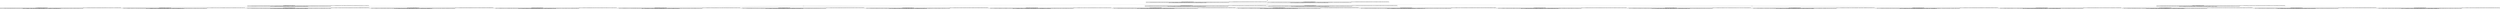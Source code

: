 digraph G{
graph [compound=true, labelloc="b"];
Nodo6517567431771[shape=record label=<<table cellspacing="0" border="0" cellborder="1"><tr><td colspan="2">Dpi: 0988d5bc9ffe9ecdcf32f2e5c92524fc4254e05513c7c30a67a5eeb08ee7999c</td><td colspan="2">Nombre: 67414141414142676b45336f435a686a33453648457a61557470415a634f7152466a6e68614c4c6d42795f376d59344b50354345524e2d79753241526d4f584d35597964354d6b41366f414b544579495f78374b63714734714b44457a67656631773d3d </td></tr><tr><td>Correo: 67414141414142676b45336f4b44646a61335f68684972386c425f794e6d435a754b3964364a4e62755445585a6e584668334c43596b6f2d345f6137415252766d68444d7031476d784335506536585f373859526853546e39526567766678595854487466695453786b496a78304231764d412d74316f3d</td><td>Password: 67414141414142676b45336f773458676b624d38624e72434376594434684e734c553568744e357851334c376257385f626f5678496f4d6a2d6c45547a6641333839777364576d53495042562d664a6e463331626f4947304b6568704a7a744a46773d3d</td></tr><tr><td colspan="2">Cuenta: 67414141414142676b45336f3557576f42574675523778365054344c4a6252427968556c69615454644e7a495a394f2d364d4474333273536255794a637a3163483668394248475a3676523252502d75465272576d6267456833596143534b544a773d3d</td></tr></table>
	        >];
	        Xi->Nodo6517567431771[color=grey arrowhead=none];Xi->X0;Nodo3258135532212[shape=record label=<<table cellspacing="0" border="0" cellborder="1"><tr><td colspan="2">Dpi: a2c8cd460b10d25862cdb084b04aa4f73220c89ea4b272f791906e0270c8e2da</td><td colspan="2">Nombre: 67414141414142676b45336f4d4e6572554b7a314e59352d4c4a6a4a6e6d34794a303848365a7474764d54425456654336634665393072375f4954683163765a6c66715176515f6a574a314544626b6e584863365a536f625552354336716a7664673d3d </td></tr><tr><td>Correo: 67414141414142676b45336f32325062546b4d7730323370376251524b3864495139613474706f7849734b735744435a416d794c6773772d565231453253477652325f69765142474e37776f4a354d4f6c517a39476976563736616a496c38455554434648396c576b2d416f76516c4b647933484e6c593d</td><td>Password: 67414141414142676b45336f4275666c554350345f567a6866565074326b3651365f7554356f5a6e6b6b6e4b3058732d6c783976467a4347615a5f435a3247616e614179506450656543715453306f6933565f67643856553833616d6e61317a69673d3d</td></tr><tr><td colspan="2">Cuenta: 67414141414142676b45336f6d5646586a6171784d733870684859364e765f5a6d373930715f542d45756b39524a436d646b556f305a68732d545371772d313456335853473555696e724844634539726a4f4557586c3769347633416479453074413d3d</td></tr></table>
	        >];
	        Xi->Nodo3258135532212[color=grey arrowhead=none];Xi->X1;Nodo2437499939748[shape=record label=<<table cellspacing="0" border="0" cellborder="1"><tr><td colspan="2">Dpi: c4f494a6278fde8c5e9a0f6312d025eac17c951f682daf4266be04628b7762a0</td><td colspan="2">Nombre: 67414141414142676b45336f7345515f4d7a476944475f626d793575752d635a474a5a4f704c446b65736b7664494578434569777243477867617044435751695f4e49384b32774d56566d31526c7045544b355847786272504e43797a5a4b4f553779323865797a38556f35326248745f4a74684833733d </td></tr><tr><td>Correo: 67414141414142676b45336f33445a494b6d37325454397956426a644f544b3472793863642d64727834536b6d36755835573771574b724e614379566e5271792d7658423376794a48613439466e612d63784b61536f736c444845594e3778685f737849704f38354737653937556675384831657955453d</td><td>Password: 67414141414142676b45336f6f4e735664764e7858787431644d446a38644f5a4b49466f6763734b6f454c6233786d696468476e64707771493676486d305361517374533733485a3554556334386c702d4d5a4154715a596169392d4134487437513d3d</td></tr><tr><td colspan="2">Cuenta: 67414141414142676b45336f685469455276696b3645615831337a565a364f31477a584175474c504c4a4b704a6f6b7232525f73627a2d67754a7743783874756a777837456b44326a594a52674d7846484e69364c2d626335694a523231315877413d3d</td></tr></table>
	        >];
	        Xi->Nodo2437499939748[color=grey arrowhead=none];Xi->X2;Nodo7654288817219[shape=record label=<<table cellspacing="0" border="0" cellborder="1"><tr><td colspan="2">Dpi: bb2f5b0c277e102ed626f87aa48f463322fe4abcefae70e877eb3546952af586</td><td colspan="2">Nombre: 67414141414142676b45336f78657a656e54384c513377357756646a4657457a78644d3136487047475a656775354f6b333542626e484b434631525976426a46545247646446734554363863535f5f4144626d73416e4c67775768337a4848525359645959644e614c45554476506e5074636e4f5248453d </td></tr><tr><td>Correo: 67414141414142676b45336f6c624362496e59546a634d476e6945643071566c3542664e2d7463584f73654e4e4e5267666774776268475f7262324f695753694f6248375048756d7969484f726e635577344636657139776b51566a544b4255715f6c6d5f6e4773774a575a4359503867536a456246733d</td><td>Password: 67414141414142676b45336f6f7757693353383464684d624c535f4e4b567751496e41516b66744a55494732726f375a766435516e33716455314a4f5535442d4f3169693849667a36567a715a64556f52486e612d4b534f714b4d4e75526d7a76413d3d</td></tr><tr><td colspan="2">Cuenta: 67414141414142676b45336f684c6966744755525471376856544d515070536634357755685a5f537072523774456155443943387535516f38557053454138326945587a536f4e3368747273596b564563573744417143535a4b67427579386c66513d3d</td></tr></table>
	        >];
	        Xi->Nodo7654288817219[color=grey arrowhead=none];Nodo6934547953762[shape=record label=<<table cellspacing="0" border="0" cellborder="1"><tr><td colspan="2">Dpi: 71c7b13fac4d6f36b6a53d43066aa6d1ebc3be8daeb843819b5263ad4c8381fd</td><td colspan="2">Nombre: 67414141414142676b45336f7a38465f4d41305562596c4d68525a644f554e6744376a6b3766386b62666e48692d784c326a36754d66485753555847584b426847444d3051486e524d537a474f594c774b414138324d6b59766a59667155484e39673d3d </td></tr><tr><td>Correo: 67414141414142676b45336f62775f7a32394f425f6e5764565a634f4a4a554d65676c5a554a723934514a436f7250667a79303254744e706c584264485535584f6a32794a3842594c686b567047787576354f38324470337a536c574c4332746f7a4579456d4b5f6e6e3932564c37764d664e754556383d</td><td>Password: 67414141414142676b45336f5a67416931355a77396f61536363696c552d32643458307533533769352d337946477a4c6a3345476f6e3136785f4d45314f37476e4f346259646165716734393255356b4c7632766466516e5549347470637a6770673d3d</td></tr><tr><td colspan="2">Cuenta: 67414141414142676b45336f347852477a37763459354744554163644232454953637376424c4742544f38547237336268397434665a62477a3171424b6a7151444a4d2d5a4f6a6c782d5f797257474b4a376c6d53494e7445555057387a556c77773d3d</td></tr></table>
	        >];
	        Nodo6517567431771->Nodo6934547953762[color=grey arrowhead=none];Nodo6517567431771->X4;Nodo7369949182582[shape=record label=<<table cellspacing="0" border="0" cellborder="1"><tr><td colspan="2">Dpi: 685812aa79fa2b0f2d45c404caa3db0e10e0143787ee32583c5144679a24ceeb</td><td colspan="2">Nombre: 67414141414142676b45336f637475575237784262647749764f2d415f716c427763455573763053355a596869664b727336425347596d314c6351627032376476437a324f6630544a655a7936774a51484b496176425433665674416768563347773d3d </td></tr><tr><td>Correo: 67414141414142676b45336f6c3562727847686c4558574454486e747377354a42587164594c32506752794a5f544236423948544671505f4a734e6d654173445450474d505a6d6b5665595559306b354a4e46563030683967726d6a6d793463486d30686f49316f5a584b654563587161486e3056646f3d</td><td>Password: 67414141414142676b45336f74694e3532426667426356632d2d664d3851774f42484830417073363867794d666262483761565a5250705f79583977344b574872564c565f6d4e37544b3755333164446d4133346d6a794164685a6a52666b545a773d3d</td></tr><tr><td colspan="2">Cuenta: 67414141414142676b45336f6a4b32374979493231665742614756715a65616b666b2d6b6d39513764322d374b664e6d585a6971656d5a756253706764756e3847387830645563316d447646754770666f4735585a545352305146454f7a307531773d3d</td></tr></table>
	        >];
	        Nodo6517567431771->Nodo7369949182582[color=grey arrowhead=none];Nodo6517567431771->X5;Nodo9854648469672[shape=record label=<<table cellspacing="0" border="0" cellborder="1"><tr><td colspan="2">Dpi: e227907a5463ba917e40202fce4fd66dc28f4bcdbdeeb0b2b223d239f1d06c65</td><td colspan="2">Nombre: 67414141414142676b45336f4131747438773345634e636e704e4c5648622d67334a315435376d53334154334836436a6349336e5433344557447a6b624c6b75504f6d3543716679475a6c5a6f633852796639495744596d736b4f686637797a33773d3d </td></tr><tr><td>Correo: 67414141414142676b45336f426d5a465f3762684e5875396264715f436e774c597365345839414736534b6f4d4f6b5854675678306c744f65524779626e47734a73687446654135444b5779776c6158374b626632316a692d426f354c705332625532426b6e2d553069514643577774574359385939633d</td><td>Password: 67414141414142676b45336f3461764932734a496564796e346b7246514a69386d6a4331356d734769764d3438326c6f566e472d74575862726659766b6577586b722d716155416134365a6456624b6378563355507472386e7531542d71494a65513d3d</td></tr><tr><td colspan="2">Cuenta: 67414141414142676b45336f7073632d6749485a79516f754a7a524931744359574f43422d7a4a384843366f425a334e59485f4d77694841322d4c3863516f6a63314e78356e4d704f564b524b5138575855312d787852474a5073783656433376673d3d</td></tr></table>
	        >];
	        Nodo6517567431771->Nodo9854648469672[color=grey arrowhead=none];Nodo6517567431771->X6;Nodo1685373839478[shape=record label=<<table cellspacing="0" border="0" cellborder="1"><tr><td colspan="2">Dpi: 5d6d7c64b1793796003bd05771b69ffd50a943ad5b6569299c1a234ebe785179</td><td colspan="2">Nombre: 67414141414142676b45336f335563437a52657a55465947634955337a686a715359396c49655f496b436d673344464341593132455974416a727231352d336a7862424b4d76496f4b384356316b597151545167636b51434f5053696343453258413d3d </td></tr><tr><td>Correo: 67414141414142676b45336f494c57474e5134777a764877505533414b52446b597954625071324d7a5a6e4a4e5967747066517073795f494478506d6b4473706663635a375a4a5852557367713033525672476c6249767656544a44614c3263502d464d6a6b366472396555395353376d6e444970666b3d</td><td>Password: 67414141414142676b45336f563841507345767461745734584f336646385f654b49584175385a624467694d73727356714d5542734e30764f51617656354e7167485f33594b4364545742763376686c6e306648357759534b734354685156526b513d3d</td></tr><tr><td colspan="2">Cuenta: 67414141414142676b45336f4a35674f31786d2d5536537430394347344455565244434c7a565563525576784f4b6d6d724c3853787471387832514a42516278394c794f74636f7859704874466e6e4645354a636744455548536a574e5a347347513d3d</td></tr></table>
	        >];
	        Nodo6517567431771->Nodo1685373839478[color=grey arrowhead=none];Nodo6517567431771->X7;Nodo4298651779288[shape=record label=<<table cellspacing="0" border="0" cellborder="1"><tr><td colspan="2">Dpi: ee56a8f15a7359bdc98d71876875f40f5b98c94246ee6a9a448ddfdf81f91a6a</td><td colspan="2">Nombre: 67414141414142676b45336f7452476a744c4f796d506e545f656e316d56694c3441687a4b436547764a48647278546f715f346f41543137694d692d4c6c6647527679383072796f554e397a31715a6871443179673144684e6d644871646b5976773d3d </td></tr><tr><td>Correo: 67414141414142676b45336f6573754347685472677631734a7774304c7a4f38486a5a6d317976365f4d614574465a53753132364753674764576c6335707451356874566341357036707651595f75764d6a395567724265663170487258625132335330564332617535554f6e306545736e356f4572343d</td><td>Password: 67414141414142676b45336f67654337624f34553567535439454752475f32634b72776f4d38424161694f6157456e4744514a704172427033303131467675485876564779745751326e4c37764e4c4d56694a555072566c485f44433969684657673d3d</td></tr><tr><td colspan="2">Cuenta: 67414141414142676b45336f5772497a452d4a574b6f326f7644467442515539643346686451586d496e5a376f39494a6c6973426f5635356c716847356b6d35447544315a4f5f544237784130785839536c716c32344f5145494c757773573561513d3d</td></tr></table>
	        >];
	        X0->Nodo4298651779288[color=grey arrowhead=none];X0->X8;Nodo8358576539473[shape=record label=<<table cellspacing="0" border="0" cellborder="1"><tr><td colspan="2">Dpi: 0f556f3013e8caaae0b382895a877cd317672e9ec2816a00374911b02309ef50</td><td colspan="2">Nombre: 67414141414142676b45336f6f3878326e6874473579556756532d6b6e3139655a496569397950676c466472756439517458594364644f744e365a307139535238346c6450344266416a55394d2d36325831417a5537445f5043554c7a70467962513d3d </td></tr><tr><td>Correo: 67414141414142676b45336f4f4d6a752d6e72426b474c4e72673177426b4b38422d4f58394a42466f556a6777695258334c5237685461344a414878436e3637317063584f6e63416c67546d3662636d776f7642415073486a454272756673613239386a706a347468573155636d45356a41394547726b3d</td><td>Password: 67414141414142676b45336f417673524a7761375f55615a775a415f534c705062424e397975744f4b446e6454417573303438706d4c66775a57426d4b466b4d495078307132526633464a7062356d5a5f6a6c69424c31597a594c437768765674673d3d</td></tr><tr><td colspan="2">Cuenta: 67414141414142676b45336f7a2d555778344b4d4c70434456434a342d4568772d6f545a76476e55504c70616b4b75556b4856666854596549696577322d654137386d716638756431674b346571433638664863634f74504d76474e6531505532773d3d</td></tr></table>
	        >];
	        X0->Nodo8358576539473[color=grey arrowhead=none];X0->X9;Nodo8917712739821[shape=record label=<<table cellspacing="0" border="0" cellborder="1"><tr><td colspan="2">Dpi: 62954db59cf2176dfbd3663be51ffd008080c0f7a60a26afde2c810ed36d3d25</td><td colspan="2">Nombre: 67414141414142676b45336f3337746b5f3138375457535050694c544c486333396954344833666d6272356a4c2d63394866647845546445544d75584e6735784c5f674153675f586731754571445367556e437176464c47326f48713368775862513d3d </td></tr><tr><td>Correo: 67414141414142676b45336f3766535f64466f4a5a6e6959757a7969484257597a4f324f4358433048424d49457168375656686d7565634a476e6d746758374858786a2d76624a426d616c6f4d737642585a7134386b7762666b374138495658763063704a456e4d43472d6a38556833674f63497841593d</td><td>Password: 67414141414142676b45336f6d706c39574c6873684543735f46674b4e554933694a4e504664357542783732526d62594b626a6c355f335350544852396d344f6e373861666e3548664668387a6a31385439524443385279794252443243753645773d3d</td></tr><tr><td colspan="2">Cuenta: 67414141414142676b45336f3567723470476f524f6e61506f316c49385f7479754450436469312d6a316630694d52304c335541524b424862416d4f464b30487669436b6435356539764435594b784e79577259677a567a745f66316d477a3141773d3d</td></tr></table>
	        >];
	        X0->Nodo8917712739821[color=grey arrowhead=none];X0->X10;Nodo4278637254298[shape=record label=<<table cellspacing="0" border="0" cellborder="1"><tr><td colspan="2">Dpi: 7465ec9bf52c7efc9609cda0c8957abeafb9c6dd2e92186080a9d07dbc45e1bf</td><td colspan="2">Nombre: 67414141414142676b45336f61575169762d6476444272736b52416a543648777a64386a4878364f4837445251336275483256386170454c4d7355385667483731364f732d58474943333938624b51375339493035316c4b434768522d4e766c52673d3d </td></tr><tr><td>Correo: 67414141414142676b45336f436159535456746f33784f6f386a6f3532534d6e676332794e516b4653336c716275615f7469356a6363574c7939396776503572464a41553567617370362d6644794161724d79785246415a446d474975486671433172706e5470766a33484b507a78385f4235476173493d</td><td>Password: 67414141414142676b45336f583962764f43763459425143394e422d65506558345241452d64783777333358505838642d634c3069775877516e476b796a354b6d4350472d5f6f58564c684e317844695a326e7359745a6a714e31704169774735413d3d</td></tr><tr><td colspan="2">Cuenta: 67414141414142676b45336f76566c616f557934367870554969537833417836744a736b4f5169616b73305a5675544156526a78513839484e4a433651646a4a4f71494c4a6b6279534c6d6e356f4b364667434661456f6137495f706a77514370673d3d</td></tr></table>
	        >];
	        X0->Nodo4278637254298[color=grey arrowhead=none];X0->X11;Nodo7731325497283[shape=record label=<<table cellspacing="0" border="0" cellborder="1"><tr><td colspan="2">Dpi: 80a6a34ad42294590a5194274f0ab7ca5ab66736d353414990f28bc53d7438f5</td><td colspan="2">Nombre: 67414141414142676b45336f34594c31794e2d6e4977776c514f3851335774434972747676513637326c484531396e6766326e6848615f69794d6c6147686e7143754367554666575f573449797344795f576d7a4f486859746d4e446a416e3351413d3d </td></tr><tr><td>Correo: 67414141414142676b45336f6b79557652487675366f6a6f34533637664273524c4932674f33655f556338516d7143313257394273354151785a2d466c4957323743337953616e63365339656151437639686631623167314e327a434d465464396566384b63364f2d4b584c684b2d315471646a62716f3d</td><td>Password: 67414141414142676b45336f385948656f504c2d3268434a7241416567356f665a4464394478547032395941795f73666869644264436249314f54506c724e6d626f4e7232702d586d435759674a6d5a693664776f38344469444449506f32396c773d3d</td></tr><tr><td colspan="2">Cuenta: 67414141414142676b45336f3142436e344b744d354538497735763761427a646578437149346e3875447a517461464959575865325a5a2d6c356e70503759644e59615875544a4643534c736b46685561647945734b776a756162547035704659773d3d</td></tr></table>
	        >];
	        X1->Nodo7731325497283[color=grey arrowhead=none];X1->X12;Nodo9198492787175[shape=record label=<<table cellspacing="0" border="0" cellborder="1"><tr><td colspan="2">Dpi: 453b1ad841e7de1f85221f5b869893f814a109e0e79cd50bbf7d28a65a85a8fa</td><td colspan="2">Nombre: 67414141414142676b45336f4a6e696e4444567946666b52446f50596f3048736e4c464f33756e675a59785f326732333044575a644844655f44587232665937645f64597a6c5461754c454f35513453777758545356766b72454c6271474b6651513d3d </td></tr><tr><td>Correo: 67414141414142676b45336f3161537955496e4c6d37313362427830574b5978706231556845796970734e6d4e4d3636383432517644766579316141714e6464304e574d7a6445356a767a6738694e764b4d617946466136595253574f75536d54707338497a56507a6f6c346d4239333063434a4e4e593d</td><td>Password: 67414141414142676b45336f69782d50386d723034475571536553586c4d454e31546d7647687462354b56626b494545706d6459676a693063555571593546365976324847716461336b663451516d3479657153702d544c6b707a73584a554767413d3d</td></tr><tr><td colspan="2">Cuenta: 67414141414142676b45336f3071556e4a45546953723949576a6f624743594674545f5f3948644138423936787645324b41366878795a6e47376237357863784f44616372565a526c5a4d42374b6c445456445648614c6e674b3944365753694d513d3d</td></tr></table>
	        >];
	        X1->Nodo9198492787175[color=grey arrowhead=none];X1->X13;Nodo4113885755137[shape=record label=<<table cellspacing="0" border="0" cellborder="1"><tr><td colspan="2">Dpi: be3d2b881d3a5d89bbdad348d751c583539aebeebbb13fd3abc23f083e7074d8</td><td colspan="2">Nombre: 67414141414142676b45336f434264566c6977424f6d396c2d6869346534484d51594a6b7433655063554b45644d335a70775364584872696e3677754f75674468666432674c55494e5030646f796b483564427739554b78437334587172345952413d3d </td></tr><tr><td>Correo: 67414141414142676b45336f735f75474a4248774354774f70774152475f446d63366f5f33746c2d6170376e32485675414e47596b796458624a6565554b354c5f6c7741556745326b786d73333954445773713252464b424f6f4c4e6c335a4d624f31754b456b7439556c71594c4c5a304457425867513d</td><td>Password: 67414141414142676b45336f744f5f5f72306c5248684238503669594e756635374b613433444b42316f6b356d4d354c445f2d745076575f6f4c617232424e796e5f302d66554d437947547679634c387264654845386f59495050366474745a59413d3d</td></tr><tr><td colspan="2">Cuenta: 67414141414142676b45336f34665743655a445f55734a546649794e774d52474e4e3867616f7a546e6c4f75696d6b2d3943316c387268785545316d32486c2d656f6d586f724a5f507159475a694b554d49447272476b33754351326c4447344b773d3d</td></tr></table>
	        >];
	        X1->Nodo4113885755137[color=grey arrowhead=none];X1->X14;Nodo5641418269227[shape=record label=<<table cellspacing="0" border="0" cellborder="1"><tr><td colspan="2">Dpi: fd4763c1855ced239908d9c5cbd6b6e012eadb28dfb3734af87c286b2222f22f</td><td colspan="2">Nombre: 67414141414142676b45336f6f44774d7357424a4747477870584f763177656d6677396c64335931574b425437716d6f674f314a6c686f494f447545527a575f7544764d425a6f4c4b3672333747647966374f414f503444776f534e32745a4762627059616e763733685a5a41525f2d77746f644c6a633d </td></tr><tr><td>Correo: 67414141414142676b45336f384d4b33497457544f31596372746b385a7149585f5436346b6f68432d714d6c63384c6347764d65674e745f44444576574d4d52356353466f706a59785f6d58736d71684f786a7a4950686159363132304c357233327a6f6743612d34617468625a36474b34504148486a4b2d4f4868773543756a50315239385a4a76755946</td><td>Password: 67414141414142676b45336f4a636c3572435733323333474131455655626d31336957656f77637542733662726d6e464571376143484f75644973316a36306a775067716d4f436f4d754c4f785761556137795233685f3550614b4450504b345f773d3d</td></tr><tr><td colspan="2">Cuenta: 67414141414142676b45336f5a6a5f395064665a4b2d394169383933454f4a4f54766e306370674d39384a6d6a492d72456c516c2d3761666c366769634250325166357864655f5f6f6b564a424f72706a48763375647378423874395137734176413d3d</td></tr></table>
	        >];
	        X1->Nodo5641418269227[color=grey arrowhead=none];X1->X15;Nodo9429179777262[shape=record label=<<table cellspacing="0" border="0" cellborder="1"><tr><td colspan="2">Dpi: 3187c4594e8d9eda1ba3888c86d6a15cc019a7a158d0dc0cbd7e719bf9f087e4</td><td colspan="2">Nombre: 67414141414142676b45336f4833594243546b7953494c32446b2d64576c473357547a4435654876304e64545f4d693630554b6556716f495371695f6d77483466304c4433756a7878394f675a4a38417858455778496f6e636e58567768364745436b5352383432674c34306632525749694651305a593d </td></tr><tr><td>Correo: 67414141414142676b45336f686d5177624b4e69706f6836584c4236526e7253556a317450585f6e5964546e4e726978645a4e476e7a693379302d4a6b6d7067645349417a5055714f664b634e55446b50315362333556597654724255376d4a6e4d4d6d6a4673612d45717972374f4d6e3648376733633d</td><td>Password: 67414141414142676b45336f70725763396d6e335a4879422d356c34675f426b645f457262464a66566435795247374c6f3456445f5f56304d6154644370574b536f6e4a524b3449656b596f414967537834764d432d6a52466c69616d4c426e47773d3d</td></tr><tr><td colspan="2">Cuenta: 67414141414142676b45336f656479496f7263523351795648697835435f6c527252745769766569334d5f4c734a3037555330636e4a303472513171784869425952646e686f4e445f593630656f574a3346495465583661546e6854764e715550673d3d</td></tr></table>
	        >];
	        X2->Nodo9429179777262[color=grey arrowhead=none];X2->X16;Nodo1175759321752[shape=record label=<<table cellspacing="0" border="0" cellborder="1"><tr><td colspan="2">Dpi: 060a10fc430b082ecc0708d96c11ad354a7ce84ad05af89acf754c10013ca0b7</td><td colspan="2">Nombre: 67414141414142676b45336f65344b7a6452327135626546636254624b44373676756c58747047356d6f783353304a64664d69446d61353169493551316b34577a38765277746e52387750506167643454776856366e313630696865455a696236773d3d </td></tr><tr><td>Correo: 67414141414142676b45336f486f2d544b343739674149596675364963425a774a68714f79424e386d35582d523139784575657972647978536e3548717043437a6f4672357a646171454e7064666352424e57667a393143786a50553251413756556c6c5044442d65664776323566326f704a454642553d</td><td>Password: 67414141414142676b45336f7333416948495272383171537347334642497667544745574c5a375539476a344a78373750656c454b6a4753305f5935553138396d394e534f6739664570683975456a637753762d2d597948684d59436e764b5330413d3d</td></tr><tr><td colspan="2">Cuenta: 67414141414142676b45336f594958674d7943646353397845784f41364b4f70663931666f725934745058484774765352337a554279445572394e2d646e48435a7067474974506a514d57353832627850566b544e5550535452586a66774c754b513d3d</td></tr></table>
	        >];
	        X2->Nodo1175759321752[color=grey arrowhead=none];X2->X17;Nodo4365177376655[shape=record label=<<table cellspacing="0" border="0" cellborder="1"><tr><td colspan="2">Dpi: 2a341321265834282b2f08699f6eebff3b85cf59f1e586d3c7085a566cced285</td><td colspan="2">Nombre: 67414141414142676b45336f486f5f4d6e654e467a3444482d4f5158656a323267444d4a4c4470456a75537a347951593838594d3665664777795266615046617a55465a4d714762525863696d5f3733785a714c31586478754d33645142736e77773d3d </td></tr><tr><td>Correo: 67414141414142676b45336f7278532d50564f535844622d424274473854397a625a4c4f6868754831727a5335424d30554f43796b566b68366a434c684e6454534a4f624d756d4a6b7872426f426751326d76717352336a373674575066556a497457782d706f784146506e6b7553785f4136654771453d</td><td>Password: 67414141414142676b45336f4871516f674d456876754d6a775664436832525675394f5936687156574e713135443477546d5470555f396e4f43655841424344486962666f58566e784e70326f64454e704e68514b4c6455457444667657387538413d3d</td></tr><tr><td colspan="2">Cuenta: 67414141414142676b45336f614b4e47466741436261337737525a545a6248685a4962326c357979467a656e59344b465f37352d376d456262504b5a726330685175596363374c6f5a443974484837544338326c634d4c72387577514442335a35513d3d</td></tr></table>
	        >];
	        X2->Nodo4365177376655[color=grey arrowhead=none];X2->X18;Nodo7271248319126[shape=record label=<<table cellspacing="0" border="0" cellborder="1"><tr><td colspan="2">Dpi: 6e5a02bff6d977b0b78ec9bc2540324b4a043dc691a14d3e4f3c03ebf23b69df</td><td colspan="2">Nombre: 67414141414142676b45336f73554d59713376547744784d5954744a7465454d57535a4e64526c455139346a477a486c482d67595848585a58613836347957414b5a71484f5f66766c63765333346c514637796859354541684237794c63435735773d3d </td></tr><tr><td>Correo: 67414141414142676b45336f32346f69716e5631736b304f345f306c735f6e4c47496553724d466c715f4a31386d71566b74416868757567657154514c664b6563557a596871793864423048353745496c374341434b495f5470474e326f375138755a7a375a55645262546e6c4a3566686f656e364d6f3d</td><td>Password: 67414141414142676b45336f7a614d7769784f6b424e3342662d67334369686351643147646e4c79653638396264484a4172774a42334d646d616352425f784250573555735948456f307571416a436d4646596f417872596a5f57703644454a6e773d3d</td></tr><tr><td colspan="2">Cuenta: 67414141414142676b45336f4a6a702d426f4c6d705f43734a717a54485346454d70362d5339456b474d4f494c6d527338706e37456579594530455f3555415f6c3566564570776f53587934444d796c32474771436a65576d53356d6a554f4f42673d3d</td></tr></table>
	        >];
	        X2->Nodo7271248319126[color=grey arrowhead=none];X2->X19;Nodo7771566947243[shape=record label=<<table cellspacing="0" border="0" cellborder="1"><tr><td colspan="2">Dpi: 1554ca10b0eb54ca2a15f676e877bbb5143d54cc5afff7d17a91ea2856d273e8</td><td colspan="2">Nombre: 67414141414142676b45336f55343575326d383675504f35436861696f3066564d675863334d3070612d41504a59314733703357494a397349624f3051437a4a6f367775354e48787a39636d636e64596935512d43787976666b75665a69444866513d3d </td></tr><tr><td>Correo: 67414141414142676b45336f334773647566686266495342444f79566757536841722d77315470727474767536426f676c41515266536449766f76636e5a2d4c53626f5369716135383576764d6475776e5443343349466a4c637338683134576d6d3870643878765f75303866356937484c4c314472773d</td><td>Password: 67414141414142676b45336f2d7754566e6d6436675248766534353675503044446a6a57626f634771703976632d754a76455a736b645f2d57396a656a6a305f454f38672d6945356f634f5f5f637a7667516278484b564c6c537535735865386d413d3d</td></tr><tr><td colspan="2">Cuenta: 67414141414142676b45336f38304868335357686d6e33676b736f716c586f69416e455767396149416345527738526733576e3134343970396c593330456d64677774614d326e447a76315f706f4b7a667369566174303653376a6c6b304a3072413d3d</td></tr></table>
	        >];
	        Nodo7654288817219->Nodo7771566947243[color=grey arrowhead=none];Nodo7654288817219->X20;Nodo2123735653995[shape=record label=<<table cellspacing="0" border="0" cellborder="1"><tr><td colspan="2">Dpi: 0c811e49835574d587fe75a1d2355331f3b3906e33f8e1275ae987228a215cb2</td><td colspan="2">Nombre: 67414141414142676b45336f5670595f7767504569494d634c5654434e6d5557647a6257597375427450697076545f63464447594b6757647931583143482d684263763444504632593174716a6f4d305853584f4966724a466835774f574949685f6954447a7373524867766750644c7a3531566d374d3d </td></tr><tr><td>Correo: 67414141414142676b45336f6176586b76774f334d35525449685945636d2d756458706b61394f45695751307779714c46386732516679363039306561515645305951527155646148366c44704f68554c315550395f55736b5a3535505252526c4d6e386c74714f504c6e476f686c46653639796f76493d</td><td>Password: 67414141414142676b45336f5f4e79684a4e377a6478446e5763564158324c6555556d4735394c46424536416c744b5a7071354e3567477045304e6979596564587675574e6a344430645336734b6d6d365132767353656551754a6368476b564d773d3d</td></tr><tr><td colspan="2">Cuenta: 67414141414142676b45336f2d4a66436a724c4b7a414855386677717354684563574d477668436858326e5732336b455469534a67345869484c44755a5174774a7473614d6743662d474e5732744e4d77525365436861416e7462614c61636b73413d3d</td></tr></table>
	        >];
	        Nodo7654288817219->Nodo2123735653995[color=grey arrowhead=none];Nodo7654288817219->X21;Nodo3237636778647[shape=record label=<<table cellspacing="0" border="0" cellborder="1"><tr><td colspan="2">Dpi: 45ffdcb9b4259bb84b4da0d40623af3e7a843ba0368b85c3e433b00d01d0acdf</td><td colspan="2">Nombre: 67414141414142676b45336f514a747137692d516c7657546e74784f675871594a74617139536b474e2d48616554384f36505149644f555559667435366e467535706365336c30657a4553725f48554f31504d50546a6776367561425f31453576773d3d </td></tr><tr><td>Correo: 67414141414142676b45336f7977376a3279364b34756c74364741755146454f566c6d67593347434869413437676d4347514171787250306a6b50774865577a324a6655655666696e4454444b684363726b4c4d4252556b6145645a4b66644f2d6362445155395152474c7831656b63625139316e44303d</td><td>Password: 67414141414142676b45336f624a765268414a3638357879327475653169473053496952644a37475f494d6a62496c4267547a6f3078695f6d53507068694d4439486d5756566e52695f4b59625a464f466d5432684c625f755153747663306c74673d3d</td></tr><tr><td colspan="2">Cuenta: 67414141414142676b45336f463673633949545a4a73316363494a797259756472524157342d317953303541362d436a4c736264623946384e37414b5a78316d655063646c395739503279502d41747578442d76474d754541334844726355474e773d3d</td></tr></table>
	        >];
	        Nodo7654288817219->Nodo3237636778647[color=grey arrowhead=none];Nodo7654288817219->X22;Nodo5244465791499[shape=record label=<<table cellspacing="0" border="0" cellborder="1"><tr><td colspan="2">Dpi: f25b18e5e18e6a311666c3bd83042cc199da208d7538c56dfc23e6be2eb4acc5</td><td colspan="2">Nombre: 67414141414142676b45336f567541424341476c6f6c674b4e494873486273576d41386c6e38344536645a326d4271585f69514d454970566e64624f437a722d55697146506273356a574b5a6664683735595861664c424948332d4e7548543842513d3d </td></tr><tr><td>Correo: 67414141414142676b45336f374b73485a455f647077747a595a566b444b664762734d657635514d4c4c36685a614d6f58432d4a493862695356614d4f6931396568744e344350716470456578395a32776e437045374a6b6c485371474567487534474e516279306f7479565446745a556f6c52536c773d</td><td>Password: 67414141414142676b45336f7262315566384a2d35744e6e37486853554658564e4c6c2d4964326a67596b4852423433596850443874596262764a7237353741374e464a596e48414f596c764c716979716f4a5366704c7369736e784741346f4a673d3d</td></tr><tr><td colspan="2">Cuenta: 67414141414142676b45336f38624d72684373647351736e445a4752504f72324b385f50344652385056665779377964637367724e634b4441502d53746a4773795349502d4d333658637339487a6e636a5f59474b54486236464f5f594f696771673d3d</td></tr></table>
	        >];
	        Nodo7654288817219->Nodo5244465791499[color=grey arrowhead=none];Nodo6115255867537[shape=record label=<<table cellspacing="0" border="0" cellborder="1"><tr><td colspan="2">Dpi: fdd331ed8717a192ed786159a219f9336c707e4b644c3071a70c06cbd71d8d26</td><td colspan="2">Nombre: 67414141414142676b45336f6b796356532d53687464706b4c71354f7466776f4f735f795a786843622d7a646342585f755542796e574c336d704e666776585232716872444853552d3147667947676a384b696c52766175766b4c4f4244357366513d3d </td></tr><tr><td>Correo: 67414141414142676b45336f51346d596d6d4f643868645768657375674f3346705f66537571736a5570655341736f4f49527733436d6a6b754e73784b69524662387a5159646a6e6b6472615a50556f63455f6b6379714a63796f66653768386b7467367a656c4c4672724e6270414f374b69494762733d</td><td>Password: 67414141414142676b45336f2d672d766f6a566e5f6f57364741354b58774e395a75385655654a6e4f5533423553434d4a596f6c6b35584b51346c6d697a6e3944484f454833354c36574c74316462623842563966713268515a5931334d363941413d3d</td></tr><tr><td colspan="2">Cuenta: 67414141414142676b45336f32736930676635356e53545341425678416c44325850347a776549334c58304f7a325f7a627a76385a4d4b67314c47497550733379697236774a473266496b675a547a4e307445795f6a6f44594337754737716e6c413d3d</td></tr></table>
	        >];
	        Inicio->Nodo6115255867537[color=grey arrowhead=none];Nodo6115255867537->Xi;Nodo5239298267533[shape=record label=<<table cellspacing="0" border="0" cellborder="1"><tr><td colspan="2">Dpi: 163d219df980c6e814e90dba187afe87ac7df269153d58fd842af8980021da39</td><td colspan="2">Nombre: 67414141414142676b45336f364b3053537465337149586f5752305364422d3646414d446136666d53456b4f78315f5245734b5f5750776b47746b375f70324f4f6f626d314544647164485a636f6d74314356465071525a48676351765f697a53773d3d </td></tr><tr><td>Correo: 67414141414142676b45336f367568417a4c3242563876776363587576683153376f362d3131797a51467350736a745a512d4471444e464b41536b486874694333334769542d78724c4970746854706a4b527147574a41773068355976785f466c794468676f79795361756d6841425a7451755f66534d3d</td><td>Password: 67414141414142676b45336f73734b68664264347776364c42365369594641304f6b7a33376576696a456e584f50646f396c7771774e646276304e6a7a6251625043376977473879455641734e393250496253337a587735664d36457643444177773d3d</td></tr><tr><td colspan="2">Cuenta: 67414141414142676b45336f7438586e5f4c4f4e464847736b42424a7a4a53644e314d504a58346448346e43505733366563505a6950744842446f50784a6b4579784176477275573766557138484772657454644a754b476e4e66334374476b4f673d3d</td></tr></table>
	        >];
	        Inicio->Nodo5239298267533[color=grey arrowhead=none];Nodo5239298267533->Xi;}